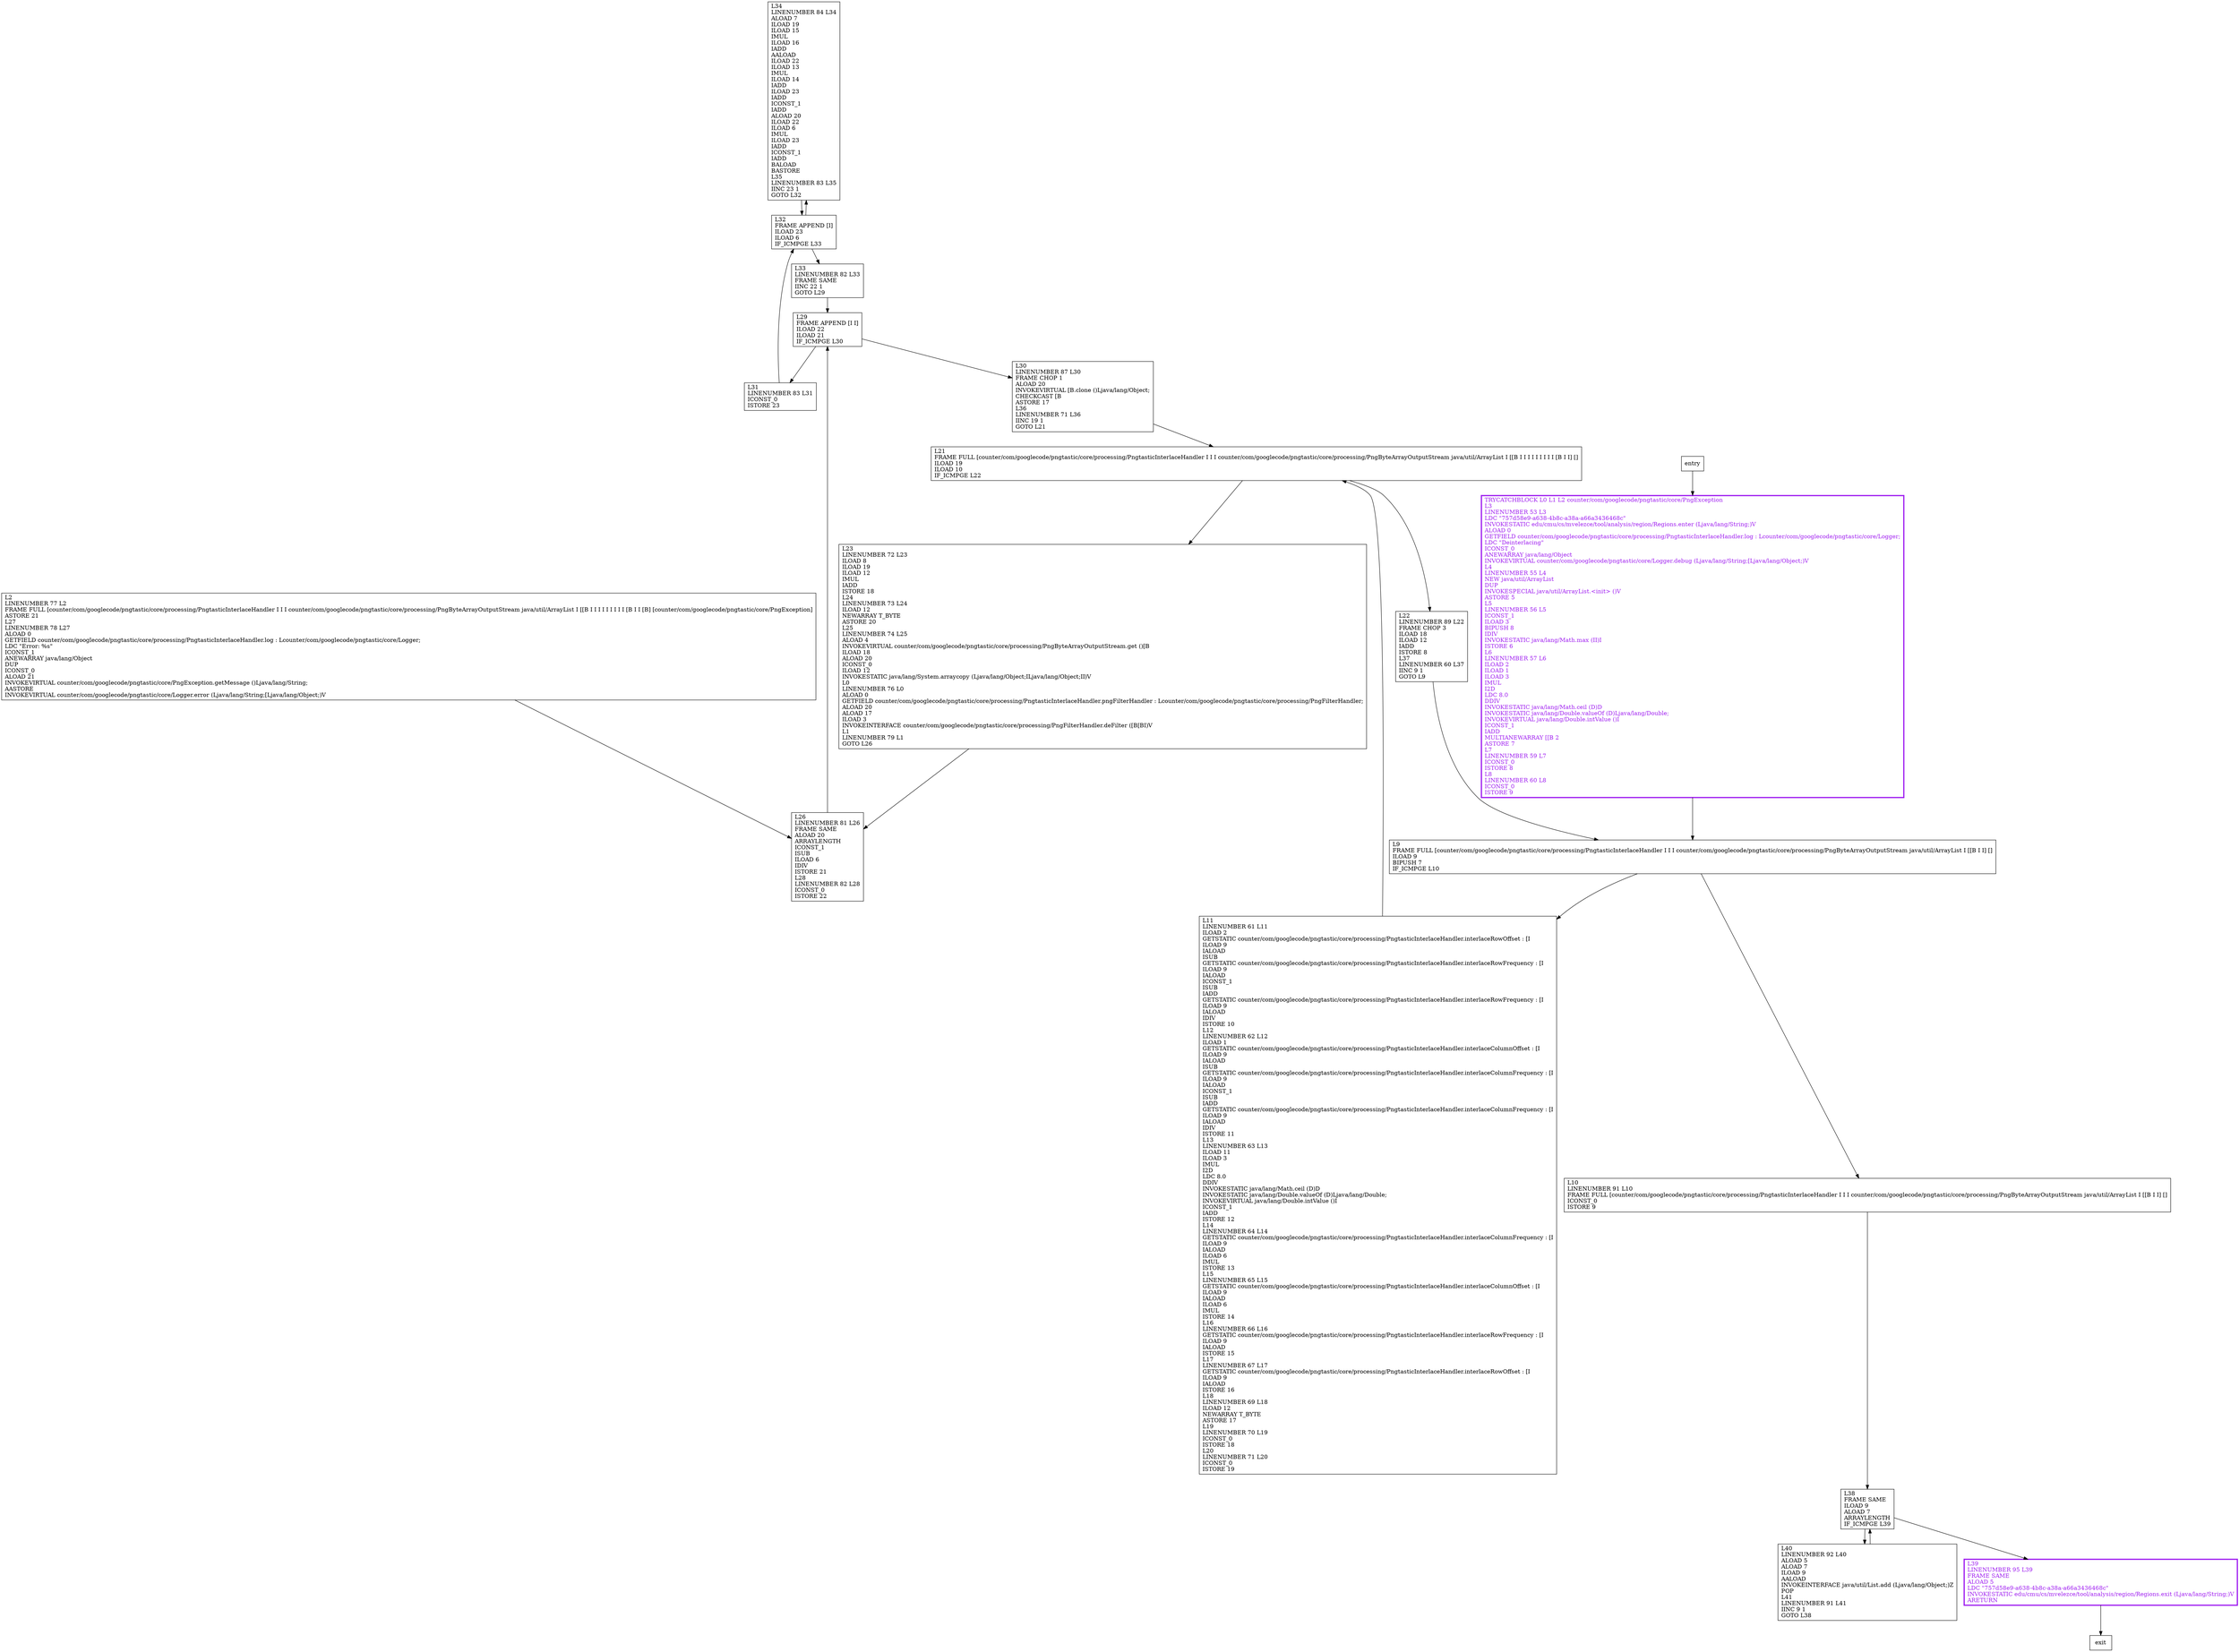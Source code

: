 digraph deInterlace {
node [shape=record];
1524006274 [label="L34\lLINENUMBER 84 L34\lALOAD 7\lILOAD 19\lILOAD 15\lIMUL\lILOAD 16\lIADD\lAALOAD\lILOAD 22\lILOAD 13\lIMUL\lILOAD 14\lIADD\lILOAD 23\lIADD\lICONST_1\lIADD\lALOAD 20\lILOAD 22\lILOAD 6\lIMUL\lILOAD 23\lIADD\lICONST_1\lIADD\lBALOAD\lBASTORE\lL35\lLINENUMBER 83 L35\lIINC 23 1\lGOTO L32\l"];
1646033809 [label="L26\lLINENUMBER 81 L26\lFRAME SAME\lALOAD 20\lARRAYLENGTH\lICONST_1\lISUB\lILOAD 6\lIDIV\lISTORE 21\lL28\lLINENUMBER 82 L28\lICONST_0\lISTORE 22\l"];
1644929712 [label="L9\lFRAME FULL [counter/com/googlecode/pngtastic/core/processing/PngtasticInterlaceHandler I I I counter/com/googlecode/pngtastic/core/processing/PngByteArrayOutputStream java/util/ArrayList I [[B I I] []\lILOAD 9\lBIPUSH 7\lIF_ICMPGE L10\l"];
46544064 [label="L40\lLINENUMBER 92 L40\lALOAD 5\lALOAD 7\lILOAD 9\lAALOAD\lINVOKEINTERFACE java/util/List.add (Ljava/lang/Object;)Z\lPOP\lL41\lLINENUMBER 91 L41\lIINC 9 1\lGOTO L38\l"];
1858454754 [label="L11\lLINENUMBER 61 L11\lILOAD 2\lGETSTATIC counter/com/googlecode/pngtastic/core/processing/PngtasticInterlaceHandler.interlaceRowOffset : [I\lILOAD 9\lIALOAD\lISUB\lGETSTATIC counter/com/googlecode/pngtastic/core/processing/PngtasticInterlaceHandler.interlaceRowFrequency : [I\lILOAD 9\lIALOAD\lICONST_1\lISUB\lIADD\lGETSTATIC counter/com/googlecode/pngtastic/core/processing/PngtasticInterlaceHandler.interlaceRowFrequency : [I\lILOAD 9\lIALOAD\lIDIV\lISTORE 10\lL12\lLINENUMBER 62 L12\lILOAD 1\lGETSTATIC counter/com/googlecode/pngtastic/core/processing/PngtasticInterlaceHandler.interlaceColumnOffset : [I\lILOAD 9\lIALOAD\lISUB\lGETSTATIC counter/com/googlecode/pngtastic/core/processing/PngtasticInterlaceHandler.interlaceColumnFrequency : [I\lILOAD 9\lIALOAD\lICONST_1\lISUB\lIADD\lGETSTATIC counter/com/googlecode/pngtastic/core/processing/PngtasticInterlaceHandler.interlaceColumnFrequency : [I\lILOAD 9\lIALOAD\lIDIV\lISTORE 11\lL13\lLINENUMBER 63 L13\lILOAD 11\lILOAD 3\lIMUL\lI2D\lLDC 8.0\lDDIV\lINVOKESTATIC java/lang/Math.ceil (D)D\lINVOKESTATIC java/lang/Double.valueOf (D)Ljava/lang/Double;\lINVOKEVIRTUAL java/lang/Double.intValue ()I\lICONST_1\lIADD\lISTORE 12\lL14\lLINENUMBER 64 L14\lGETSTATIC counter/com/googlecode/pngtastic/core/processing/PngtasticInterlaceHandler.interlaceColumnFrequency : [I\lILOAD 9\lIALOAD\lILOAD 6\lIMUL\lISTORE 13\lL15\lLINENUMBER 65 L15\lGETSTATIC counter/com/googlecode/pngtastic/core/processing/PngtasticInterlaceHandler.interlaceColumnOffset : [I\lILOAD 9\lIALOAD\lILOAD 6\lIMUL\lISTORE 14\lL16\lLINENUMBER 66 L16\lGETSTATIC counter/com/googlecode/pngtastic/core/processing/PngtasticInterlaceHandler.interlaceRowFrequency : [I\lILOAD 9\lIALOAD\lISTORE 15\lL17\lLINENUMBER 67 L17\lGETSTATIC counter/com/googlecode/pngtastic/core/processing/PngtasticInterlaceHandler.interlaceRowOffset : [I\lILOAD 9\lIALOAD\lISTORE 16\lL18\lLINENUMBER 69 L18\lILOAD 12\lNEWARRAY T_BYTE\lASTORE 17\lL19\lLINENUMBER 70 L19\lICONST_0\lISTORE 18\lL20\lLINENUMBER 71 L20\lICONST_0\lISTORE 19\l"];
179809345 [label="L33\lLINENUMBER 82 L33\lFRAME SAME\lIINC 22 1\lGOTO L29\l"];
1010467398 [label="L29\lFRAME APPEND [I I]\lILOAD 22\lILOAD 21\lIF_ICMPGE L30\l"];
198767652 [label="L21\lFRAME FULL [counter/com/googlecode/pngtastic/core/processing/PngtasticInterlaceHandler I I I counter/com/googlecode/pngtastic/core/processing/PngByteArrayOutputStream java/util/ArrayList I [[B I I I I I I I I I [B I I] []\lILOAD 19\lILOAD 10\lIF_ICMPGE L22\l"];
422881217 [label="L22\lLINENUMBER 89 L22\lFRAME CHOP 3\lILOAD 18\lILOAD 12\lIADD\lISTORE 8\lL37\lLINENUMBER 60 L37\lIINC 9 1\lGOTO L9\l"];
503902413 [label="L30\lLINENUMBER 87 L30\lFRAME CHOP 1\lALOAD 20\lINVOKEVIRTUAL [B.clone ()Ljava/lang/Object;\lCHECKCAST [B\lASTORE 17\lL36\lLINENUMBER 71 L36\lIINC 19 1\lGOTO L21\l"];
1778824052 [label="L39\lLINENUMBER 95 L39\lFRAME SAME\lALOAD 5\lLDC \"757d58e9-a638-4b8c-a38a-a66a3436468c\"\lINVOKESTATIC edu/cmu/cs/mvelezce/tool/analysis/region/Regions.exit (Ljava/lang/String;)V\lARETURN\l"];
192319053 [label="L31\lLINENUMBER 83 L31\lICONST_0\lISTORE 23\l"];
574509540 [label="L2\lLINENUMBER 77 L2\lFRAME FULL [counter/com/googlecode/pngtastic/core/processing/PngtasticInterlaceHandler I I I counter/com/googlecode/pngtastic/core/processing/PngByteArrayOutputStream java/util/ArrayList I [[B I I I I I I I I I [B I I [B] [counter/com/googlecode/pngtastic/core/PngException]\lASTORE 21\lL27\lLINENUMBER 78 L27\lALOAD 0\lGETFIELD counter/com/googlecode/pngtastic/core/processing/PngtasticInterlaceHandler.log : Lcounter/com/googlecode/pngtastic/core/Logger;\lLDC \"Error: %s\"\lICONST_1\lANEWARRAY java/lang/Object\lDUP\lICONST_0\lALOAD 21\lINVOKEVIRTUAL counter/com/googlecode/pngtastic/core/PngException.getMessage ()Ljava/lang/String;\lAASTORE\lINVOKEVIRTUAL counter/com/googlecode/pngtastic/core/Logger.error (Ljava/lang/String;[Ljava/lang/Object;)V\l"];
981198566 [label="TRYCATCHBLOCK L0 L1 L2 counter/com/googlecode/pngtastic/core/PngException\lL3\lLINENUMBER 53 L3\lLDC \"757d58e9-a638-4b8c-a38a-a66a3436468c\"\lINVOKESTATIC edu/cmu/cs/mvelezce/tool/analysis/region/Regions.enter (Ljava/lang/String;)V\lALOAD 0\lGETFIELD counter/com/googlecode/pngtastic/core/processing/PngtasticInterlaceHandler.log : Lcounter/com/googlecode/pngtastic/core/Logger;\lLDC \"Deinterlacing\"\lICONST_0\lANEWARRAY java/lang/Object\lINVOKEVIRTUAL counter/com/googlecode/pngtastic/core/Logger.debug (Ljava/lang/String;[Ljava/lang/Object;)V\lL4\lLINENUMBER 55 L4\lNEW java/util/ArrayList\lDUP\lINVOKESPECIAL java/util/ArrayList.\<init\> ()V\lASTORE 5\lL5\lLINENUMBER 56 L5\lICONST_1\lILOAD 3\lBIPUSH 8\lIDIV\lINVOKESTATIC java/lang/Math.max (II)I\lISTORE 6\lL6\lLINENUMBER 57 L6\lILOAD 2\lILOAD 1\lILOAD 3\lIMUL\lI2D\lLDC 8.0\lDDIV\lINVOKESTATIC java/lang/Math.ceil (D)D\lINVOKESTATIC java/lang/Double.valueOf (D)Ljava/lang/Double;\lINVOKEVIRTUAL java/lang/Double.intValue ()I\lICONST_1\lIADD\lMULTIANEWARRAY [[B 2\lASTORE 7\lL7\lLINENUMBER 59 L7\lICONST_0\lISTORE 8\lL8\lLINENUMBER 60 L8\lICONST_0\lISTORE 9\l"];
1316198760 [label="L38\lFRAME SAME\lILOAD 9\lALOAD 7\lARRAYLENGTH\lIF_ICMPGE L39\l"];
3392912 [label="L10\lLINENUMBER 91 L10\lFRAME FULL [counter/com/googlecode/pngtastic/core/processing/PngtasticInterlaceHandler I I I counter/com/googlecode/pngtastic/core/processing/PngByteArrayOutputStream java/util/ArrayList I [[B I I] []\lICONST_0\lISTORE 9\l"];
2090675927 [label="L23\lLINENUMBER 72 L23\lILOAD 8\lILOAD 19\lILOAD 12\lIMUL\lIADD\lISTORE 18\lL24\lLINENUMBER 73 L24\lILOAD 12\lNEWARRAY T_BYTE\lASTORE 20\lL25\lLINENUMBER 74 L25\lALOAD 4\lINVOKEVIRTUAL counter/com/googlecode/pngtastic/core/processing/PngByteArrayOutputStream.get ()[B\lILOAD 18\lALOAD 20\lICONST_0\lILOAD 12\lINVOKESTATIC java/lang/System.arraycopy (Ljava/lang/Object;ILjava/lang/Object;II)V\lL0\lLINENUMBER 76 L0\lALOAD 0\lGETFIELD counter/com/googlecode/pngtastic/core/processing/PngtasticInterlaceHandler.pngFilterHandler : Lcounter/com/googlecode/pngtastic/core/processing/PngFilterHandler;\lALOAD 20\lALOAD 17\lILOAD 3\lINVOKEINTERFACE counter/com/googlecode/pngtastic/core/processing/PngFilterHandler.deFilter ([B[BI)V\lL1\lLINENUMBER 79 L1\lGOTO L26\l"];
50421901 [label="L32\lFRAME APPEND [I]\lILOAD 23\lILOAD 6\lIF_ICMPGE L33\l"];
entry;
exit;
1524006274 -> 50421901;
1646033809 -> 1010467398;
1644929712 -> 1858454754;
1644929712 -> 3392912;
46544064 -> 1316198760;
1858454754 -> 198767652;
179809345 -> 1010467398;
1010467398 -> 503902413;
1010467398 -> 192319053;
198767652 -> 422881217;
198767652 -> 2090675927;
422881217 -> 1644929712;
entry -> 981198566;
503902413 -> 198767652;
1778824052 -> exit;
192319053 -> 50421901;
574509540 -> 1646033809;
981198566 -> 1644929712;
1316198760 -> 1778824052;
1316198760 -> 46544064;
3392912 -> 1316198760;
2090675927 -> 1646033809;
50421901 -> 1524006274;
50421901 -> 179809345;
1778824052[fontcolor="purple", penwidth=3, color="purple"];
981198566[fontcolor="purple", penwidth=3, color="purple"];
}
